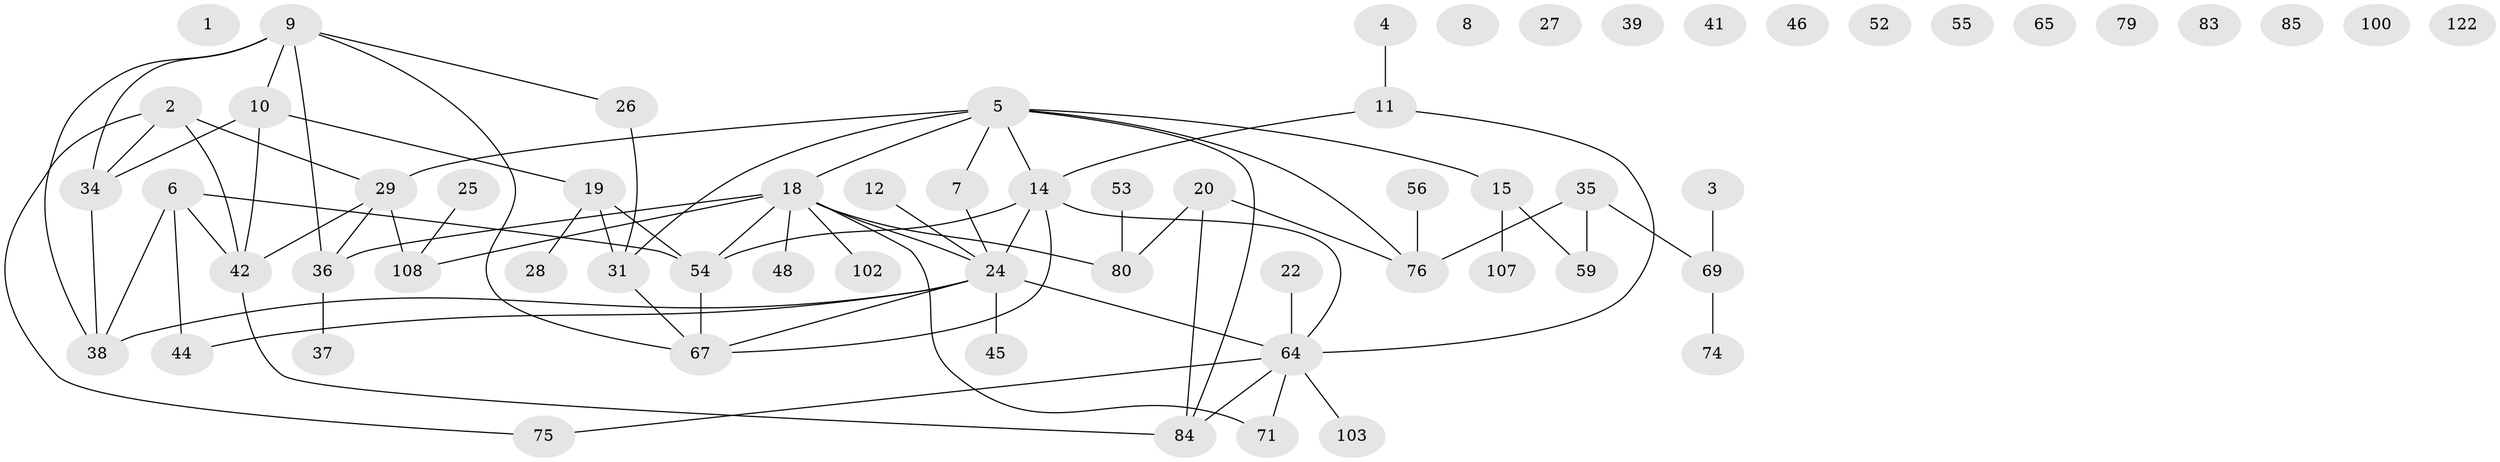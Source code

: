 // original degree distribution, {1: 0.232, 3: 0.2, 2: 0.24, 0: 0.104, 4: 0.12, 5: 0.064, 6: 0.024, 7: 0.016}
// Generated by graph-tools (version 1.1) at 2025/16/03/04/25 18:16:44]
// undirected, 62 vertices, 77 edges
graph export_dot {
graph [start="1"]
  node [color=gray90,style=filled];
  1 [super="+50"];
  2 [super="+13"];
  3;
  4 [super="+109"];
  5 [super="+116+16+21"];
  6 [super="+111"];
  7 [super="+92"];
  8;
  9 [super="+30+77"];
  10 [super="+70+124"];
  11 [super="+112"];
  12;
  14 [super="+72+47"];
  15 [super="+23"];
  18 [super="+113+94+49+32"];
  19 [super="+33"];
  20 [super="+43"];
  22;
  24 [super="+73+40+101"];
  25;
  26;
  27;
  28 [super="+63"];
  29 [super="+110"];
  31 [super="+57+98"];
  34;
  35;
  36 [super="+68"];
  37 [super="+99"];
  38 [super="+91+87+82"];
  39;
  41;
  42 [super="+58+60"];
  44;
  45;
  46;
  48;
  52;
  53 [super="+93"];
  54 [super="+66"];
  55;
  56 [super="+95"];
  59 [super="+105"];
  64 [super="+117"];
  65;
  67 [super="+104+86"];
  69 [super="+89"];
  71;
  74;
  75 [super="+81"];
  76 [super="+97"];
  79;
  80;
  83;
  84 [super="+96"];
  85;
  100;
  102;
  103;
  107;
  108;
  122;
  2 -- 34;
  2 -- 75;
  2 -- 29;
  2 -- 42;
  3 -- 69;
  4 -- 11;
  5 -- 18;
  5 -- 76;
  5 -- 84;
  5 -- 7;
  5 -- 31;
  5 -- 29;
  5 -- 14;
  5 -- 15;
  6 -- 54 [weight=2];
  6 -- 38;
  6 -- 44;
  6 -- 42;
  7 -- 24;
  9 -- 34;
  9 -- 26;
  9 -- 36;
  9 -- 38;
  9 -- 10;
  9 -- 67;
  10 -- 19;
  10 -- 34;
  10 -- 42 [weight=2];
  11 -- 64;
  11 -- 14;
  12 -- 24;
  14 -- 54;
  14 -- 67 [weight=2];
  14 -- 24;
  14 -- 64;
  15 -- 59;
  15 -- 107;
  18 -- 80;
  18 -- 36;
  18 -- 102 [weight=2];
  18 -- 54;
  18 -- 48;
  18 -- 71;
  18 -- 24;
  18 -- 108;
  19 -- 54;
  19 -- 31;
  19 -- 28;
  20 -- 80;
  20 -- 76;
  20 -- 84;
  22 -- 64;
  24 -- 38;
  24 -- 45;
  24 -- 67;
  24 -- 64;
  24 -- 44;
  25 -- 108;
  26 -- 31;
  29 -- 36;
  29 -- 108;
  29 -- 42;
  31 -- 67 [weight=2];
  34 -- 38;
  35 -- 76;
  35 -- 69;
  35 -- 59;
  36 -- 37;
  42 -- 84;
  53 -- 80;
  54 -- 67;
  56 -- 76;
  64 -- 84;
  64 -- 103;
  64 -- 71;
  64 -- 75;
  69 -- 74;
}

